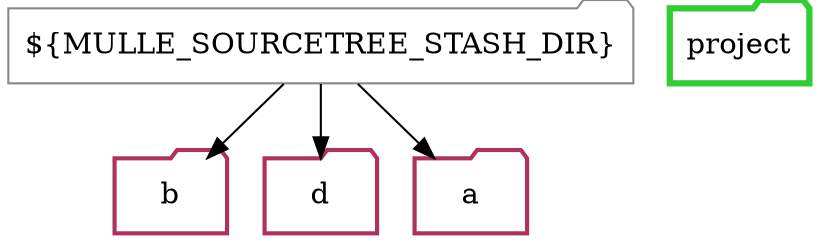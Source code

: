 digraph sourcetree
{
   node [ shape="box"; style="filled" ]

   "${MULLE_SOURCETREE_STASH_DIR}" -> "${MULLE_SOURCETREE_STASH_DIR}/b" [ style="", label="" ]
   "${MULLE_SOURCETREE_STASH_DIR}/b" [ shape="folder", penwidth="2", color="maroon", style="" label="b"]
   "${MULLE_SOURCETREE_STASH_DIR}" -> "${MULLE_SOURCETREE_STASH_DIR}/d" [ style="", label="" ]
   "${MULLE_SOURCETREE_STASH_DIR}/d" [ shape="folder", penwidth="2", color="maroon", style="" label="d"]
   "${MULLE_SOURCETREE_STASH_DIR}" -> "${MULLE_SOURCETREE_STASH_DIR}/a" [ style="", label="" ]
   "${MULLE_SOURCETREE_STASH_DIR}/a" [ shape="folder", penwidth="2", color="maroon", style="" label="a"]
   "${MULLE_SOURCETREE_STASH_DIR}" [ shape="folder", penwidth="1", color="honeydew4", style="" label="${MULLE_SOURCETREE_STASH_DIR}"]
   "project" [ shape="folder", penwidth="3", color="limegreen", style="" label="project"]
}
